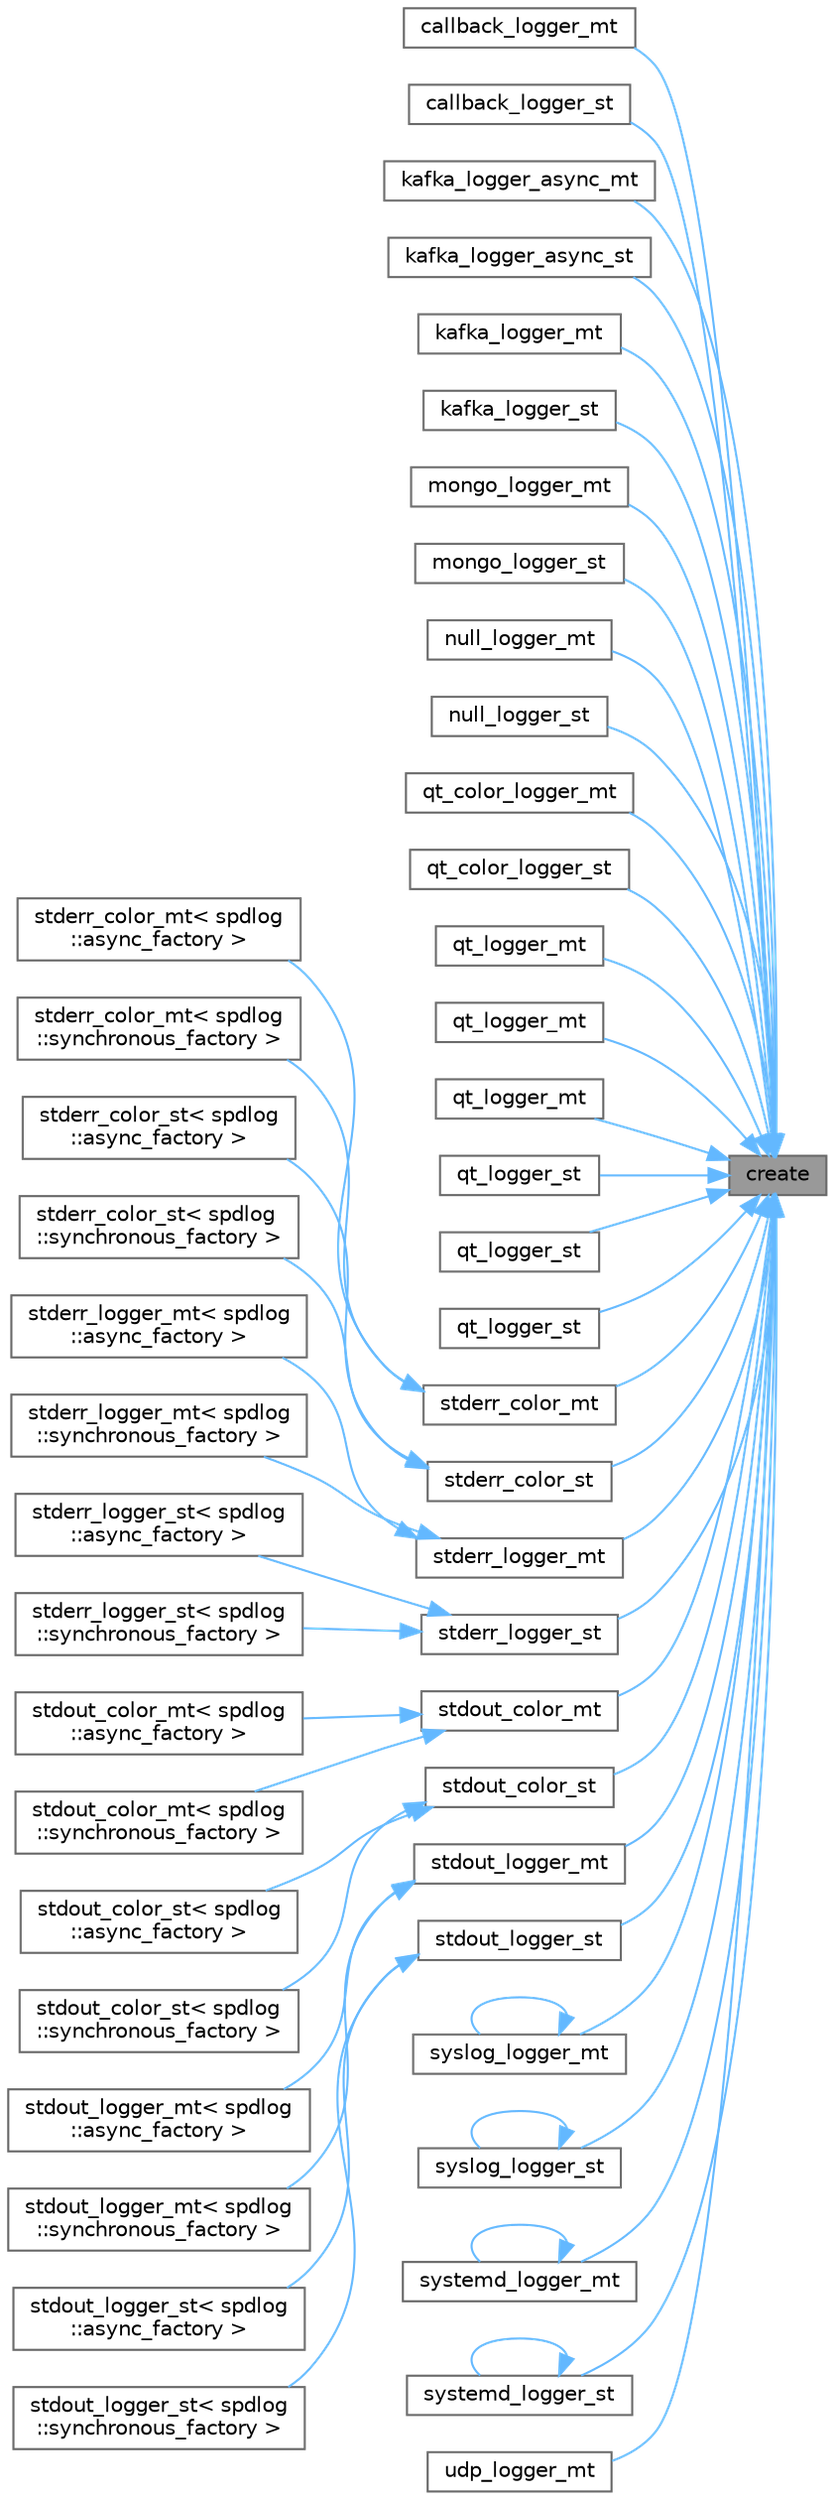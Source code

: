 digraph "create"
{
 // LATEX_PDF_SIZE
  bgcolor="transparent";
  edge [fontname=Helvetica,fontsize=10,labelfontname=Helvetica,labelfontsize=10];
  node [fontname=Helvetica,fontsize=10,shape=box,height=0.2,width=0.4];
  rankdir="RL";
  Node1 [id="Node000001",label="create",height=0.2,width=0.4,color="gray40", fillcolor="grey60", style="filled", fontcolor="black",tooltip=" "];
  Node1 -> Node2 [id="edge1_Node000001_Node000002",dir="back",color="steelblue1",style="solid",tooltip=" "];
  Node2 [id="Node000002",label="callback_logger_mt",height=0.2,width=0.4,color="grey40", fillcolor="white", style="filled",URL="$namespacespdlog.html#ac9d8b5b06dc572de672a9a70ca53a0a1",tooltip=" "];
  Node1 -> Node3 [id="edge2_Node000001_Node000003",dir="back",color="steelblue1",style="solid",tooltip=" "];
  Node3 [id="Node000003",label="callback_logger_st",height=0.2,width=0.4,color="grey40", fillcolor="white", style="filled",URL="$namespacespdlog.html#ae7a43bc63a1feccde776239d41fa5850",tooltip=" "];
  Node1 -> Node4 [id="edge3_Node000001_Node000004",dir="back",color="steelblue1",style="solid",tooltip=" "];
  Node4 [id="Node000004",label="kafka_logger_async_mt",height=0.2,width=0.4,color="grey40", fillcolor="white", style="filled",URL="$namespacespdlog.html#a1fae1d475c36b1ac38ade5e6d0fe1d04",tooltip=" "];
  Node1 -> Node5 [id="edge4_Node000001_Node000005",dir="back",color="steelblue1",style="solid",tooltip=" "];
  Node5 [id="Node000005",label="kafka_logger_async_st",height=0.2,width=0.4,color="grey40", fillcolor="white", style="filled",URL="$namespacespdlog.html#acd98669d778715024d0aca633b8330a0",tooltip=" "];
  Node1 -> Node6 [id="edge5_Node000001_Node000006",dir="back",color="steelblue1",style="solid",tooltip=" "];
  Node6 [id="Node000006",label="kafka_logger_mt",height=0.2,width=0.4,color="grey40", fillcolor="white", style="filled",URL="$namespacespdlog.html#a412fcfc520f695ade47f002108f8d7de",tooltip=" "];
  Node1 -> Node7 [id="edge6_Node000001_Node000007",dir="back",color="steelblue1",style="solid",tooltip=" "];
  Node7 [id="Node000007",label="kafka_logger_st",height=0.2,width=0.4,color="grey40", fillcolor="white", style="filled",URL="$namespacespdlog.html#a723027ec059f503ea2f05b9792071ac0",tooltip=" "];
  Node1 -> Node8 [id="edge7_Node000001_Node000008",dir="back",color="steelblue1",style="solid",tooltip=" "];
  Node8 [id="Node000008",label="mongo_logger_mt",height=0.2,width=0.4,color="grey40", fillcolor="white", style="filled",URL="$namespacespdlog.html#a9f9726d1bbfa59f68998aa4994c3170f",tooltip=" "];
  Node1 -> Node9 [id="edge8_Node000001_Node000009",dir="back",color="steelblue1",style="solid",tooltip=" "];
  Node9 [id="Node000009",label="mongo_logger_st",height=0.2,width=0.4,color="grey40", fillcolor="white", style="filled",URL="$namespacespdlog.html#a85d4c7e993d717823f9791efc5a41de5",tooltip=" "];
  Node1 -> Node10 [id="edge9_Node000001_Node000010",dir="back",color="steelblue1",style="solid",tooltip=" "];
  Node10 [id="Node000010",label="null_logger_mt",height=0.2,width=0.4,color="grey40", fillcolor="white", style="filled",URL="$namespacespdlog.html#a340fb27d851e97681e439e4ed22526ed",tooltip=" "];
  Node1 -> Node11 [id="edge10_Node000001_Node000011",dir="back",color="steelblue1",style="solid",tooltip=" "];
  Node11 [id="Node000011",label="null_logger_st",height=0.2,width=0.4,color="grey40", fillcolor="white", style="filled",URL="$namespacespdlog.html#ac6aa50dfc88823ca6803314a71c31fef",tooltip=" "];
  Node1 -> Node12 [id="edge11_Node000001_Node000012",dir="back",color="steelblue1",style="solid",tooltip=" "];
  Node12 [id="Node000012",label="qt_color_logger_mt",height=0.2,width=0.4,color="grey40", fillcolor="white", style="filled",URL="$namespacespdlog.html#ab6433f0ad66d32fbf44a09c07ca7a4b1",tooltip=" "];
  Node1 -> Node13 [id="edge12_Node000001_Node000013",dir="back",color="steelblue1",style="solid",tooltip=" "];
  Node13 [id="Node000013",label="qt_color_logger_st",height=0.2,width=0.4,color="grey40", fillcolor="white", style="filled",URL="$namespacespdlog.html#ad06c1cb8c7f401890cce9485d4c94b06",tooltip=" "];
  Node1 -> Node14 [id="edge13_Node000001_Node000014",dir="back",color="steelblue1",style="solid",tooltip=" "];
  Node14 [id="Node000014",label="qt_logger_mt",height=0.2,width=0.4,color="grey40", fillcolor="white", style="filled",URL="$namespacespdlog.html#ab16ff231b3e5e2564fd0cde425ec97bd",tooltip=" "];
  Node1 -> Node15 [id="edge14_Node000001_Node000015",dir="back",color="steelblue1",style="solid",tooltip=" "];
  Node15 [id="Node000015",label="qt_logger_mt",height=0.2,width=0.4,color="grey40", fillcolor="white", style="filled",URL="$namespacespdlog.html#ae8387b4e7d4912ba3159400018966742",tooltip=" "];
  Node1 -> Node16 [id="edge15_Node000001_Node000016",dir="back",color="steelblue1",style="solid",tooltip=" "];
  Node16 [id="Node000016",label="qt_logger_mt",height=0.2,width=0.4,color="grey40", fillcolor="white", style="filled",URL="$namespacespdlog.html#a4098bc6396878c14f9f2f7a97dc997e8",tooltip=" "];
  Node1 -> Node17 [id="edge16_Node000001_Node000017",dir="back",color="steelblue1",style="solid",tooltip=" "];
  Node17 [id="Node000017",label="qt_logger_st",height=0.2,width=0.4,color="grey40", fillcolor="white", style="filled",URL="$namespacespdlog.html#a8c9c9f9804701c6b50c9b8057cfe7cc2",tooltip=" "];
  Node1 -> Node18 [id="edge17_Node000001_Node000018",dir="back",color="steelblue1",style="solid",tooltip=" "];
  Node18 [id="Node000018",label="qt_logger_st",height=0.2,width=0.4,color="grey40", fillcolor="white", style="filled",URL="$namespacespdlog.html#acc870c5f1e279b6f8646d716531121d7",tooltip=" "];
  Node1 -> Node19 [id="edge18_Node000001_Node000019",dir="back",color="steelblue1",style="solid",tooltip=" "];
  Node19 [id="Node000019",label="qt_logger_st",height=0.2,width=0.4,color="grey40", fillcolor="white", style="filled",URL="$namespacespdlog.html#a7973d66440da4338e6a8d058f35f488a",tooltip=" "];
  Node1 -> Node20 [id="edge19_Node000001_Node000020",dir="back",color="steelblue1",style="solid",tooltip=" "];
  Node20 [id="Node000020",label="stderr_color_mt",height=0.2,width=0.4,color="grey40", fillcolor="white", style="filled",URL="$namespacespdlog.html#a52943543636a0f0ad8ee6439e2759536",tooltip=" "];
  Node20 -> Node21 [id="edge20_Node000020_Node000021",dir="back",color="steelblue1",style="solid",tooltip=" "];
  Node21 [id="Node000021",label="stderr_color_mt\< spdlog\l::async_factory \>",height=0.2,width=0.4,color="grey40", fillcolor="white", style="filled",URL="$color__sinks_8cpp.html#ae7e5f5244ed302a9e71858afa86e2646",tooltip=" "];
  Node20 -> Node22 [id="edge21_Node000020_Node000022",dir="back",color="steelblue1",style="solid",tooltip=" "];
  Node22 [id="Node000022",label="stderr_color_mt\< spdlog\l::synchronous_factory \>",height=0.2,width=0.4,color="grey40", fillcolor="white", style="filled",URL="$color__sinks_8cpp.html#a5c00f90694b241ae37201373b40ea759",tooltip=" "];
  Node1 -> Node23 [id="edge22_Node000001_Node000023",dir="back",color="steelblue1",style="solid",tooltip=" "];
  Node23 [id="Node000023",label="stderr_color_st",height=0.2,width=0.4,color="grey40", fillcolor="white", style="filled",URL="$namespacespdlog.html#a3fb804a4c6b2e15c5bbbd67c5484a2a3",tooltip=" "];
  Node23 -> Node24 [id="edge23_Node000023_Node000024",dir="back",color="steelblue1",style="solid",tooltip=" "];
  Node24 [id="Node000024",label="stderr_color_st\< spdlog\l::async_factory \>",height=0.2,width=0.4,color="grey40", fillcolor="white", style="filled",URL="$color__sinks_8cpp.html#a28ec0b364d29e1e6f1e49a5cc3a0f94d",tooltip=" "];
  Node23 -> Node25 [id="edge24_Node000023_Node000025",dir="back",color="steelblue1",style="solid",tooltip=" "];
  Node25 [id="Node000025",label="stderr_color_st\< spdlog\l::synchronous_factory \>",height=0.2,width=0.4,color="grey40", fillcolor="white", style="filled",URL="$color__sinks_8cpp.html#ac828783b1ff04ee073f5c6543f453fc4",tooltip=" "];
  Node1 -> Node26 [id="edge25_Node000001_Node000026",dir="back",color="steelblue1",style="solid",tooltip=" "];
  Node26 [id="Node000026",label="stderr_logger_mt",height=0.2,width=0.4,color="grey40", fillcolor="white", style="filled",URL="$namespacespdlog.html#a80cd9eb875ffaf9ebe73468b2f63e0b1",tooltip=" "];
  Node26 -> Node27 [id="edge26_Node000026_Node000027",dir="back",color="steelblue1",style="solid",tooltip=" "];
  Node27 [id="Node000027",label="stderr_logger_mt\< spdlog\l::async_factory \>",height=0.2,width=0.4,color="grey40", fillcolor="white", style="filled",URL="$stdout__sinks_8cpp.html#a742528f7aea11604fb97b758b5f4251a",tooltip=" "];
  Node26 -> Node28 [id="edge27_Node000026_Node000028",dir="back",color="steelblue1",style="solid",tooltip=" "];
  Node28 [id="Node000028",label="stderr_logger_mt\< spdlog\l::synchronous_factory \>",height=0.2,width=0.4,color="grey40", fillcolor="white", style="filled",URL="$stdout__sinks_8cpp.html#ae7f8cf26314039ab60c9353e5b506e4a",tooltip=" "];
  Node1 -> Node29 [id="edge28_Node000001_Node000029",dir="back",color="steelblue1",style="solid",tooltip=" "];
  Node29 [id="Node000029",label="stderr_logger_st",height=0.2,width=0.4,color="grey40", fillcolor="white", style="filled",URL="$namespacespdlog.html#ad00ea35e6a2a717c967427f3db3383d6",tooltip=" "];
  Node29 -> Node30 [id="edge29_Node000029_Node000030",dir="back",color="steelblue1",style="solid",tooltip=" "];
  Node30 [id="Node000030",label="stderr_logger_st\< spdlog\l::async_factory \>",height=0.2,width=0.4,color="grey40", fillcolor="white", style="filled",URL="$stdout__sinks_8cpp.html#a74a388e26ac40250dd796f94aa122a74",tooltip=" "];
  Node29 -> Node31 [id="edge30_Node000029_Node000031",dir="back",color="steelblue1",style="solid",tooltip=" "];
  Node31 [id="Node000031",label="stderr_logger_st\< spdlog\l::synchronous_factory \>",height=0.2,width=0.4,color="grey40", fillcolor="white", style="filled",URL="$stdout__sinks_8cpp.html#af6a792b6d2d7fe056eca86a1dc7d87c1",tooltip=" "];
  Node1 -> Node32 [id="edge31_Node000001_Node000032",dir="back",color="steelblue1",style="solid",tooltip=" "];
  Node32 [id="Node000032",label="stdout_color_mt",height=0.2,width=0.4,color="grey40", fillcolor="white", style="filled",URL="$namespacespdlog.html#ada62f2bb5985946854bae42708eb1ce3",tooltip=" "];
  Node32 -> Node33 [id="edge32_Node000032_Node000033",dir="back",color="steelblue1",style="solid",tooltip=" "];
  Node33 [id="Node000033",label="stdout_color_mt\< spdlog\l::async_factory \>",height=0.2,width=0.4,color="grey40", fillcolor="white", style="filled",URL="$color__sinks_8cpp.html#aa4373d7f89d3c2479a458fe9b9965389",tooltip=" "];
  Node32 -> Node34 [id="edge33_Node000032_Node000034",dir="back",color="steelblue1",style="solid",tooltip=" "];
  Node34 [id="Node000034",label="stdout_color_mt\< spdlog\l::synchronous_factory \>",height=0.2,width=0.4,color="grey40", fillcolor="white", style="filled",URL="$color__sinks_8cpp.html#a091fe5ccdc7c58e7f4bdfef6a07080ce",tooltip=" "];
  Node1 -> Node35 [id="edge34_Node000001_Node000035",dir="back",color="steelblue1",style="solid",tooltip=" "];
  Node35 [id="Node000035",label="stdout_color_st",height=0.2,width=0.4,color="grey40", fillcolor="white", style="filled",URL="$namespacespdlog.html#ae023ccdbcf7ee8aef7ab64f52b15bf24",tooltip=" "];
  Node35 -> Node36 [id="edge35_Node000035_Node000036",dir="back",color="steelblue1",style="solid",tooltip=" "];
  Node36 [id="Node000036",label="stdout_color_st\< spdlog\l::async_factory \>",height=0.2,width=0.4,color="grey40", fillcolor="white", style="filled",URL="$color__sinks_8cpp.html#a1d975615eed5eea3589bb3ec02d70adc",tooltip=" "];
  Node35 -> Node37 [id="edge36_Node000035_Node000037",dir="back",color="steelblue1",style="solid",tooltip=" "];
  Node37 [id="Node000037",label="stdout_color_st\< spdlog\l::synchronous_factory \>",height=0.2,width=0.4,color="grey40", fillcolor="white", style="filled",URL="$color__sinks_8cpp.html#a5d9d9313c254b6a1e8d37eb816f4781f",tooltip=" "];
  Node1 -> Node38 [id="edge37_Node000001_Node000038",dir="back",color="steelblue1",style="solid",tooltip=" "];
  Node38 [id="Node000038",label="stdout_logger_mt",height=0.2,width=0.4,color="grey40", fillcolor="white", style="filled",URL="$namespacespdlog.html#a4f51afbe2d988c852012b6142dfad531",tooltip=" "];
  Node38 -> Node39 [id="edge38_Node000038_Node000039",dir="back",color="steelblue1",style="solid",tooltip=" "];
  Node39 [id="Node000039",label="stdout_logger_mt\< spdlog\l::async_factory \>",height=0.2,width=0.4,color="grey40", fillcolor="white", style="filled",URL="$stdout__sinks_8cpp.html#ac674704263ff8bdb80e09ca5fb816913",tooltip=" "];
  Node38 -> Node40 [id="edge39_Node000038_Node000040",dir="back",color="steelblue1",style="solid",tooltip=" "];
  Node40 [id="Node000040",label="stdout_logger_mt\< spdlog\l::synchronous_factory \>",height=0.2,width=0.4,color="grey40", fillcolor="white", style="filled",URL="$stdout__sinks_8cpp.html#ac2cbf771381ef953ecda728669fb3ae7",tooltip=" "];
  Node1 -> Node41 [id="edge40_Node000001_Node000041",dir="back",color="steelblue1",style="solid",tooltip=" "];
  Node41 [id="Node000041",label="stdout_logger_st",height=0.2,width=0.4,color="grey40", fillcolor="white", style="filled",URL="$namespacespdlog.html#a85ffa931fff18fec8cb93c027bd58c66",tooltip=" "];
  Node41 -> Node42 [id="edge41_Node000041_Node000042",dir="back",color="steelblue1",style="solid",tooltip=" "];
  Node42 [id="Node000042",label="stdout_logger_st\< spdlog\l::async_factory \>",height=0.2,width=0.4,color="grey40", fillcolor="white", style="filled",URL="$stdout__sinks_8cpp.html#a878f677fc12427acb3a49baaf788aed5",tooltip=" "];
  Node41 -> Node43 [id="edge42_Node000041_Node000043",dir="back",color="steelblue1",style="solid",tooltip=" "];
  Node43 [id="Node000043",label="stdout_logger_st\< spdlog\l::synchronous_factory \>",height=0.2,width=0.4,color="grey40", fillcolor="white", style="filled",URL="$stdout__sinks_8cpp.html#a079bb38763efc1b68886836b70c60274",tooltip=" "];
  Node1 -> Node44 [id="edge43_Node000001_Node000044",dir="back",color="steelblue1",style="solid",tooltip=" "];
  Node44 [id="Node000044",label="syslog_logger_mt",height=0.2,width=0.4,color="grey40", fillcolor="white", style="filled",URL="$namespacespdlog.html#acb3a5891fdcd415be80059ed8a6dd3be",tooltip=" "];
  Node44 -> Node44 [id="edge44_Node000044_Node000044",dir="back",color="steelblue1",style="solid",tooltip=" "];
  Node1 -> Node45 [id="edge45_Node000001_Node000045",dir="back",color="steelblue1",style="solid",tooltip=" "];
  Node45 [id="Node000045",label="syslog_logger_st",height=0.2,width=0.4,color="grey40", fillcolor="white", style="filled",URL="$namespacespdlog.html#ad0b5f2715e8f91831b2d816c15c90aa4",tooltip=" "];
  Node45 -> Node45 [id="edge46_Node000045_Node000045",dir="back",color="steelblue1",style="solid",tooltip=" "];
  Node1 -> Node46 [id="edge47_Node000001_Node000046",dir="back",color="steelblue1",style="solid",tooltip=" "];
  Node46 [id="Node000046",label="systemd_logger_mt",height=0.2,width=0.4,color="grey40", fillcolor="white", style="filled",URL="$namespacespdlog.html#ab8781c5b0ee69abdbc28a811cb5982f5",tooltip=" "];
  Node46 -> Node46 [id="edge48_Node000046_Node000046",dir="back",color="steelblue1",style="solid",tooltip=" "];
  Node1 -> Node47 [id="edge49_Node000001_Node000047",dir="back",color="steelblue1",style="solid",tooltip=" "];
  Node47 [id="Node000047",label="systemd_logger_st",height=0.2,width=0.4,color="grey40", fillcolor="white", style="filled",URL="$namespacespdlog.html#a497a964c614357ecf4851a66cf47d30b",tooltip=" "];
  Node47 -> Node47 [id="edge50_Node000047_Node000047",dir="back",color="steelblue1",style="solid",tooltip=" "];
  Node1 -> Node48 [id="edge51_Node000001_Node000048",dir="back",color="steelblue1",style="solid",tooltip=" "];
  Node48 [id="Node000048",label="udp_logger_mt",height=0.2,width=0.4,color="grey40", fillcolor="white", style="filled",URL="$namespacespdlog.html#ac26faffc860ac31fb719c582adf3077f",tooltip=" "];
}
